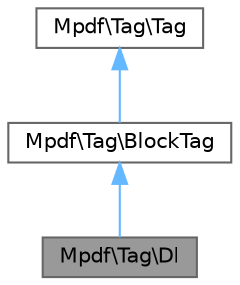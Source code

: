 digraph "Mpdf\Tag\Dl"
{
 // LATEX_PDF_SIZE
  bgcolor="transparent";
  edge [fontname=Helvetica,fontsize=10,labelfontname=Helvetica,labelfontsize=10];
  node [fontname=Helvetica,fontsize=10,shape=box,height=0.2,width=0.4];
  Node1 [id="Node000001",label="Mpdf\\Tag\\Dl",height=0.2,width=0.4,color="gray40", fillcolor="grey60", style="filled", fontcolor="black",tooltip=" "];
  Node2 -> Node1 [id="edge1_Node000001_Node000002",dir="back",color="steelblue1",style="solid",tooltip=" "];
  Node2 [id="Node000002",label="Mpdf\\Tag\\BlockTag",height=0.2,width=0.4,color="gray40", fillcolor="white", style="filled",URL="$classMpdf_1_1Tag_1_1BlockTag.html",tooltip=" "];
  Node3 -> Node2 [id="edge2_Node000002_Node000003",dir="back",color="steelblue1",style="solid",tooltip=" "];
  Node3 [id="Node000003",label="Mpdf\\Tag\\Tag",height=0.2,width=0.4,color="gray40", fillcolor="white", style="filled",URL="$classMpdf_1_1Tag_1_1Tag.html",tooltip=" "];
}
